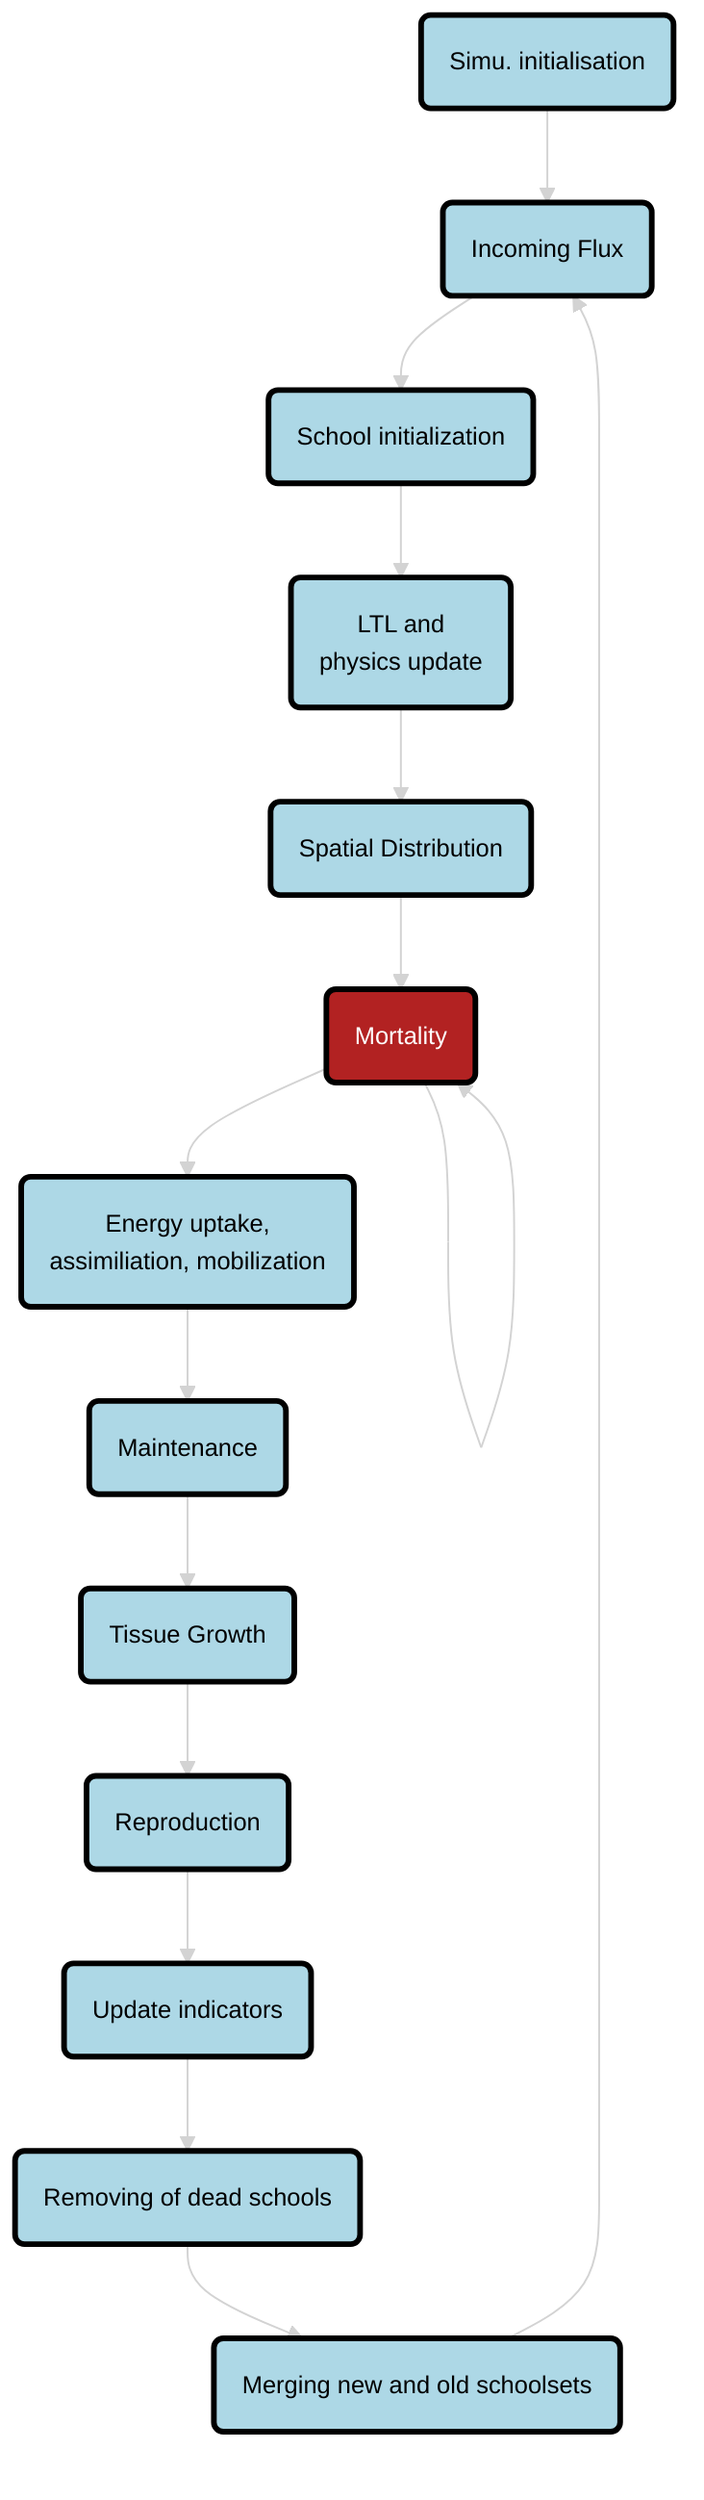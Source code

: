 %%{init: {'theme': 'dark', 'themeVariables': { 'fontSize': '13px'}}}%%
graph TD;

    id0(Simu. initialisation) --> id1
    id1(Incoming Flux) --> id2(School initialization)
    id2 --> id3(LTL and <br>physics update)
    id3 --> id4(Spatial Distribution)
    id4 --> id5(Mortality)
    id5 --> id5
    id5 --> id6(Energy uptake,<br>assimiliation, mobilization)
    id6 --> id61(Maintenance)
    id61 --> id62(Tissue Growth)
    id62 --> id7(Reproduction)
    id7 --> id8(Update indicators)
    id8 --> id9(Removing of dead schools)
    id9 --> id10(Merging new and old schoolsets)
    id10 -->id1

    classDef className fill:lightblue,stroke:black,stroke-width:3px,color:black
    class id0,id1,id2,id3,id4,id5,id6,id61,id62,id7,id8,id9,id10 className;

    classDef className2 fill:firebrick,stroke:black,stroke-width:3px,color:white
    class id5 className2;